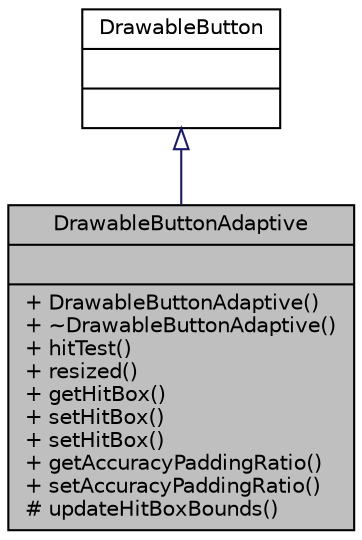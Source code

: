 digraph "DrawableButtonAdaptive"
{
 // LATEX_PDF_SIZE
  bgcolor="transparent";
  edge [fontname="Helvetica",fontsize="10",labelfontname="Helvetica",labelfontsize="10"];
  node [fontname="Helvetica",fontsize="10",shape=record];
  Node1 [label="{DrawableButtonAdaptive\n||+ DrawableButtonAdaptive()\l+ ~DrawableButtonAdaptive()\l+ hitTest()\l+ resized()\l+ getHitBox()\l+ setHitBox()\l+ setHitBox()\l+ getAccuracyPaddingRatio()\l+ setAccuracyPaddingRatio()\l# updateHitBoxBounds()\l}",height=0.2,width=0.4,color="black", fillcolor="grey75", style="filled", fontcolor="black",tooltip=" "];
  Node2 -> Node1 [dir="back",color="midnightblue",fontsize="10",style="solid",arrowtail="onormal"];
  Node2 [label="{DrawableButton\n||}",height=0.2,width=0.4,color="black",URL="$classDrawableButton.html",tooltip=" "];
}
